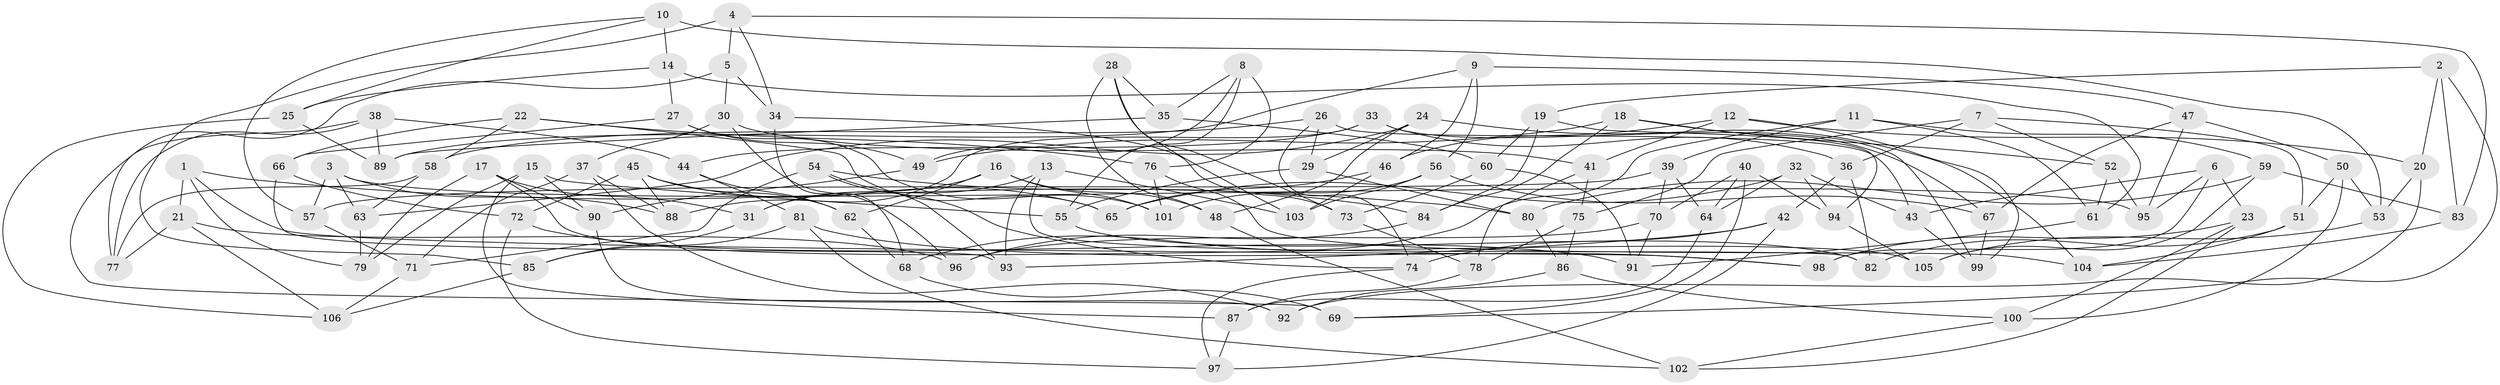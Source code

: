 // Generated by graph-tools (version 1.1) at 2025/38/03/09/25 02:38:02]
// undirected, 106 vertices, 212 edges
graph export_dot {
graph [start="1"]
  node [color=gray90,style=filled];
  1;
  2;
  3;
  4;
  5;
  6;
  7;
  8;
  9;
  10;
  11;
  12;
  13;
  14;
  15;
  16;
  17;
  18;
  19;
  20;
  21;
  22;
  23;
  24;
  25;
  26;
  27;
  28;
  29;
  30;
  31;
  32;
  33;
  34;
  35;
  36;
  37;
  38;
  39;
  40;
  41;
  42;
  43;
  44;
  45;
  46;
  47;
  48;
  49;
  50;
  51;
  52;
  53;
  54;
  55;
  56;
  57;
  58;
  59;
  60;
  61;
  62;
  63;
  64;
  65;
  66;
  67;
  68;
  69;
  70;
  71;
  72;
  73;
  74;
  75;
  76;
  77;
  78;
  79;
  80;
  81;
  82;
  83;
  84;
  85;
  86;
  87;
  88;
  89;
  90;
  91;
  92;
  93;
  94;
  95;
  96;
  97;
  98;
  99;
  100;
  101;
  102;
  103;
  104;
  105;
  106;
  1 -- 80;
  1 -- 79;
  1 -- 98;
  1 -- 21;
  2 -- 19;
  2 -- 69;
  2 -- 20;
  2 -- 83;
  3 -- 88;
  3 -- 63;
  3 -- 57;
  3 -- 95;
  4 -- 34;
  4 -- 83;
  4 -- 85;
  4 -- 5;
  5 -- 30;
  5 -- 77;
  5 -- 34;
  6 -- 98;
  6 -- 43;
  6 -- 95;
  6 -- 23;
  7 -- 36;
  7 -- 51;
  7 -- 52;
  7 -- 75;
  8 -- 35;
  8 -- 49;
  8 -- 55;
  8 -- 76;
  9 -- 46;
  9 -- 56;
  9 -- 89;
  9 -- 47;
  10 -- 14;
  10 -- 53;
  10 -- 25;
  10 -- 57;
  11 -- 39;
  11 -- 68;
  11 -- 59;
  11 -- 61;
  12 -- 20;
  12 -- 99;
  12 -- 46;
  12 -- 41;
  13 -- 31;
  13 -- 103;
  13 -- 93;
  13 -- 82;
  14 -- 61;
  14 -- 27;
  14 -- 25;
  15 -- 87;
  15 -- 79;
  15 -- 55;
  15 -- 90;
  16 -- 48;
  16 -- 101;
  16 -- 31;
  16 -- 62;
  17 -- 90;
  17 -- 79;
  17 -- 105;
  17 -- 31;
  18 -- 84;
  18 -- 49;
  18 -- 52;
  18 -- 67;
  19 -- 60;
  19 -- 94;
  19 -- 84;
  20 -- 92;
  20 -- 53;
  21 -- 96;
  21 -- 106;
  21 -- 77;
  22 -- 65;
  22 -- 76;
  22 -- 66;
  22 -- 58;
  23 -- 102;
  23 -- 98;
  23 -- 100;
  24 -- 63;
  24 -- 48;
  24 -- 104;
  24 -- 29;
  25 -- 89;
  25 -- 106;
  26 -- 74;
  26 -- 29;
  26 -- 58;
  26 -- 43;
  27 -- 66;
  27 -- 49;
  27 -- 101;
  28 -- 35;
  28 -- 73;
  28 -- 103;
  28 -- 48;
  29 -- 55;
  29 -- 80;
  30 -- 96;
  30 -- 37;
  30 -- 41;
  31 -- 85;
  32 -- 43;
  32 -- 94;
  32 -- 65;
  32 -- 64;
  33 -- 44;
  33 -- 36;
  33 -- 88;
  33 -- 99;
  34 -- 68;
  34 -- 73;
  35 -- 89;
  35 -- 60;
  36 -- 82;
  36 -- 42;
  37 -- 71;
  37 -- 88;
  37 -- 92;
  38 -- 44;
  38 -- 77;
  38 -- 69;
  38 -- 89;
  39 -- 70;
  39 -- 57;
  39 -- 64;
  40 -- 94;
  40 -- 69;
  40 -- 70;
  40 -- 64;
  41 -- 78;
  41 -- 75;
  42 -- 74;
  42 -- 93;
  42 -- 97;
  43 -- 99;
  44 -- 62;
  44 -- 81;
  45 -- 72;
  45 -- 88;
  45 -- 62;
  45 -- 65;
  46 -- 65;
  46 -- 103;
  47 -- 67;
  47 -- 50;
  47 -- 95;
  48 -- 102;
  49 -- 90;
  50 -- 100;
  50 -- 53;
  50 -- 51;
  51 -- 104;
  51 -- 82;
  52 -- 61;
  52 -- 95;
  53 -- 105;
  54 -- 93;
  54 -- 84;
  54 -- 71;
  54 -- 74;
  55 -- 82;
  56 -- 101;
  56 -- 103;
  56 -- 67;
  57 -- 71;
  58 -- 77;
  58 -- 63;
  59 -- 83;
  59 -- 105;
  59 -- 80;
  60 -- 91;
  60 -- 73;
  61 -- 91;
  62 -- 68;
  63 -- 79;
  64 -- 87;
  66 -- 72;
  66 -- 93;
  67 -- 99;
  68 -- 69;
  70 -- 96;
  70 -- 91;
  71 -- 106;
  72 -- 91;
  72 -- 97;
  73 -- 78;
  74 -- 97;
  75 -- 78;
  75 -- 86;
  76 -- 104;
  76 -- 101;
  78 -- 87;
  80 -- 86;
  81 -- 85;
  81 -- 98;
  81 -- 102;
  83 -- 104;
  84 -- 96;
  85 -- 106;
  86 -- 92;
  86 -- 100;
  87 -- 97;
  90 -- 92;
  94 -- 105;
  100 -- 102;
}
